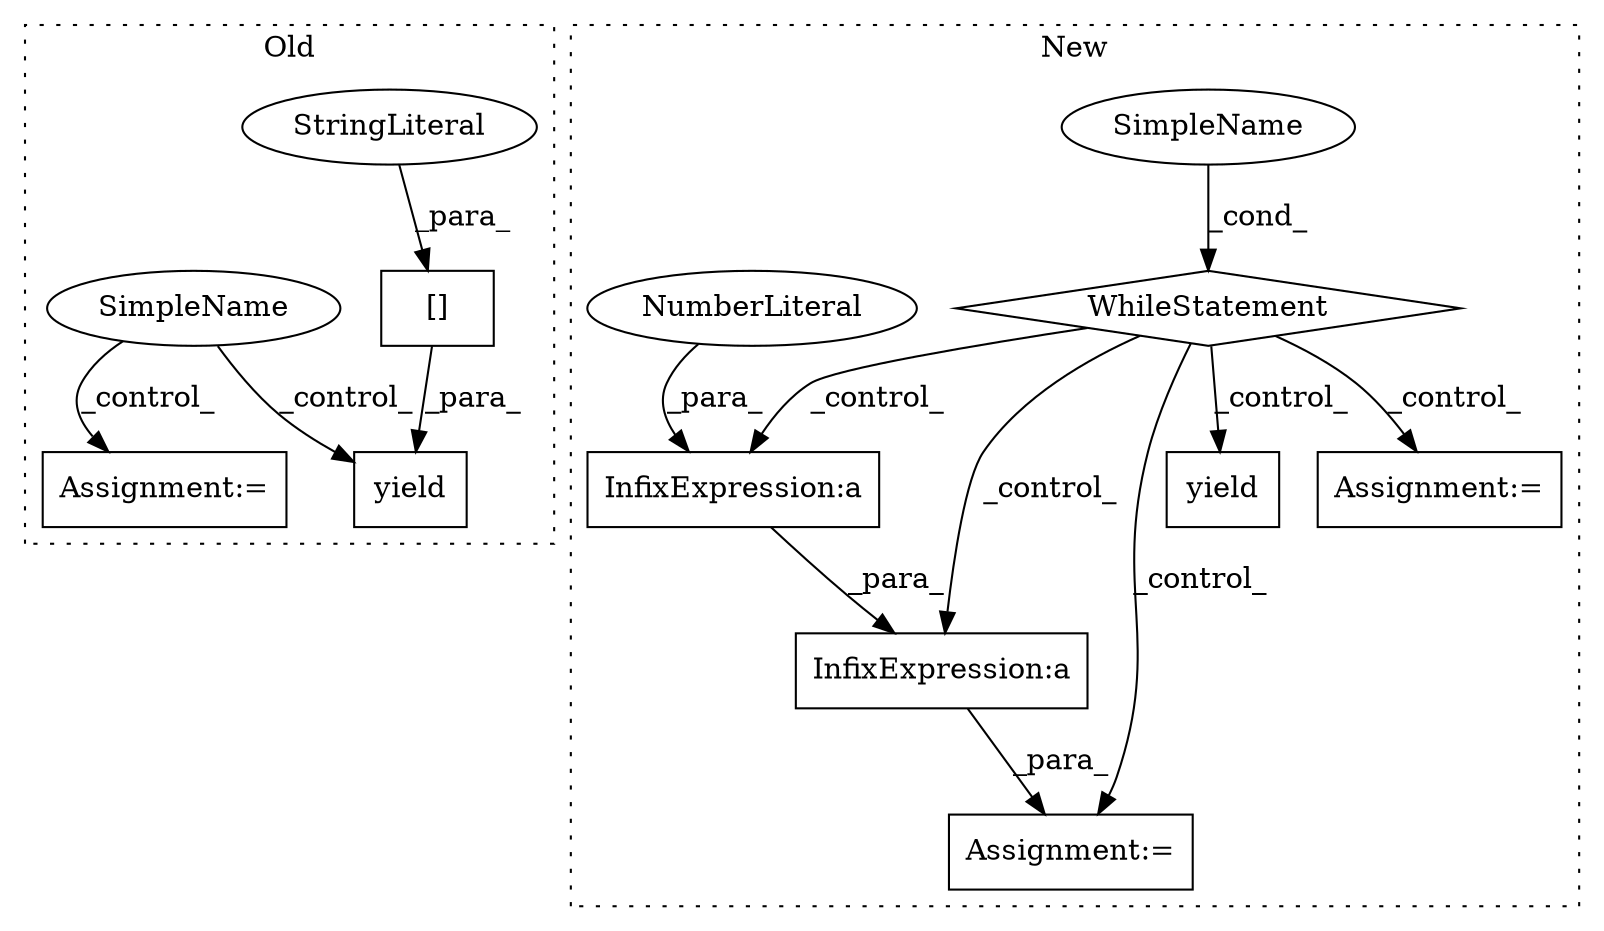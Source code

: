 digraph G {
subgraph cluster0 {
1 [label="yield" a="112" s="3088" l="7" shape="box"];
4 [label="[]" a="2" s="3095,3125" l="4,1" shape="box"];
5 [label="StringLiteral" a="45" s="3099" l="26" shape="ellipse"];
7 [label="SimpleName" a="42" s="" l="" shape="ellipse"];
8 [label="Assignment:=" a="7" s="3135" l="2" shape="box"];
label = "Old";
style="dotted";
}
subgraph cluster1 {
2 [label="WhileStatement" a="61" s="3139,3147" l="7,2" shape="diamond"];
3 [label="yield" a="112" s="3306" l="7" shape="box"];
6 [label="Assignment:=" a="7" s="3158" l="2" shape="box"];
9 [label="InfixExpression:a" a="27" s="3207" l="3" shape="box"];
10 [label="InfixExpression:a" a="27" s="3232" l="3" shape="box"];
11 [label="NumberLiteral" a="34" s="3204" l="3" shape="ellipse"];
12 [label="Assignment:=" a="7" s="3189" l="1" shape="box"];
13 [label="SimpleName" a="42" s="3146" l="1" shape="ellipse"];
label = "New";
style="dotted";
}
2 -> 10 [label="_control_"];
2 -> 3 [label="_control_"];
2 -> 9 [label="_control_"];
2 -> 12 [label="_control_"];
2 -> 6 [label="_control_"];
4 -> 1 [label="_para_"];
5 -> 4 [label="_para_"];
7 -> 1 [label="_control_"];
7 -> 8 [label="_control_"];
9 -> 10 [label="_para_"];
10 -> 12 [label="_para_"];
11 -> 9 [label="_para_"];
13 -> 2 [label="_cond_"];
}